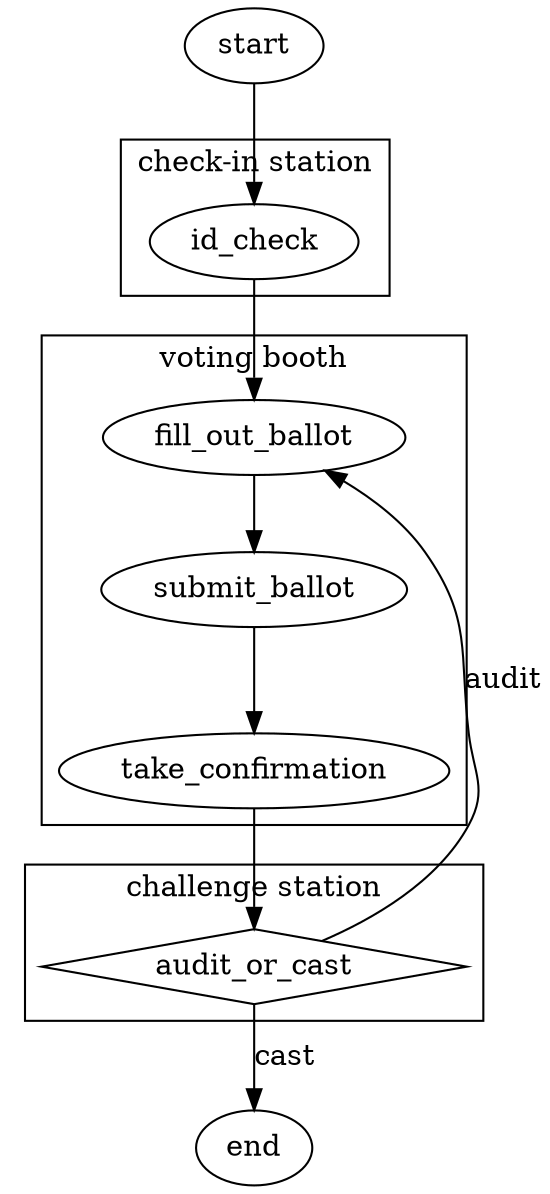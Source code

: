 digraph current_workflow {
  start
  end
  start -> id_check
  subgraph cluster_votingbooth {
    label="voting booth"
    fill_out_ballot -> submit_ballot -> take_confirmation
  }
  subgraph cluster_checkin {
    label="check-in station"
    id_check -> fill_out_ballot
  }
  subgraph cluster_challenge {
    label="challenge station"
    audit_or_cast [shape=diamond]
  }
  // TODO separate post
  // subgraph cluster_verify {
  //   label="verify tally"
  //   verify_vote_included -> verify_tally
  // }
  take_confirmation -> audit_or_cast
  audit_or_cast -> fill_out_ballot [label="audit", weight=0]
  // audit_or_cast -> verify_vote_included [label="cast"]
  audit_or_cast -> end [label="cast"]
  // verify_vote_included -> end
  // verify_tally -> end
}
